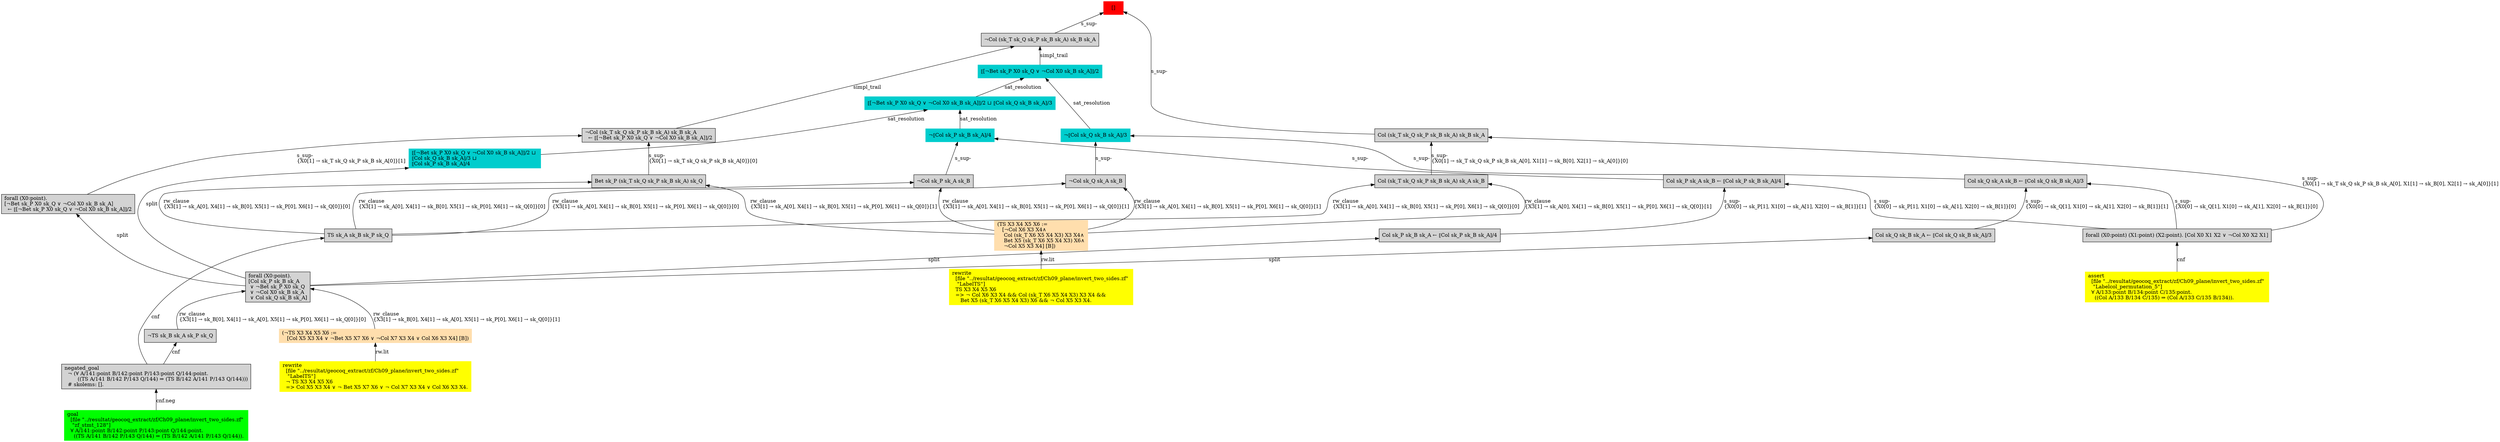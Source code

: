 digraph "unsat_graph" {
  vertex_0 [color=red, label="[]", shape=box, style=filled];
  vertex_0 -> vertex_1 [label="s_sup-\l", dir="back"];
  vertex_1 [shape=box, label="¬Col (sk_T sk_Q sk_P sk_B sk_A) sk_B sk_A\l", style=filled];
  vertex_1 -> vertex_2 [label="simpl_trail", dir="back"];
  vertex_2 [color=cyan3, shape=box, label="⟦[¬Bet sk_P X0 sk_Q ∨ ¬Col X0 sk_B sk_A]⟧/2\l", style=filled];
  vertex_2 -> vertex_3 [label="sat_resolution", dir="back"];
  vertex_3 [color=cyan3, shape=box, label="¬⟦Col sk_Q sk_B sk_A⟧/3\l", style=filled];
  vertex_3 -> vertex_4 [label="s_sup-\l", dir="back"];
  vertex_4 [shape=box, label="¬Col sk_Q sk_A sk_B\l", style=filled];
  vertex_4 -> vertex_5 [label="rw_clause\l\{X3[1] → sk_A[0], X4[1] → sk_B[0], X5[1] → sk_P[0], X6[1] → sk_Q[0]\}[1]\l", dir="back"];
  vertex_5 [color=navajowhite, shape=box, label="(TS X3 X4 X5 X6 :=\l   [¬Col X6 X3 X4∧\l    Col (sk_T X6 X5 X4 X3) X3 X4∧\l    Bet X5 (sk_T X6 X5 X4 X3) X6∧\l    ¬Col X5 X3 X4] [B])\l", style=filled];
  vertex_5 -> vertex_6 [label="rw.lit", dir="back"];
  vertex_6 [color=yellow, shape=box, label="rewrite\l  [file \"../resultat/geocoq_extract/zf/Ch09_plane/invert_two_sides.zf\" \l   \"LabelTS\"]\l  TS X3 X4 X5 X6\l  =\> ¬ Col X6 X3 X4 && Col (sk_T X6 X5 X4 X3) X3 X4 && \l     Bet X5 (sk_T X6 X5 X4 X3) X6 && ¬ Col X5 X3 X4.\l", style=filled];
  vertex_4 -> vertex_7 [label="rw_clause\l\{X3[1] → sk_A[0], X4[1] → sk_B[0], X5[1] → sk_P[0], X6[1] → sk_Q[0]\}[0]\l", dir="back"];
  vertex_7 [shape=box, label="TS sk_A sk_B sk_P sk_Q\l", style=filled];
  vertex_7 -> vertex_8 [label="cnf", dir="back"];
  vertex_8 [shape=box, label="negated_goal\l  ¬ (∀ A/141:point B/142:point P/143:point Q/144:point.\l        ((TS A/141 B/142 P/143 Q/144) ⇒ (TS B/142 A/141 P/143 Q/144)))\l  # skolems: [].\l", style=filled];
  vertex_8 -> vertex_9 [label="cnf.neg", dir="back"];
  vertex_9 [color=green, shape=box, label="goal\l  [file \"../resultat/geocoq_extract/zf/Ch09_plane/invert_two_sides.zf\" \l   \"zf_stmt_128\"]\l  ∀ A/141:point B/142:point P/143:point Q/144:point.\l    ((TS A/141 B/142 P/143 Q/144) ⇒ (TS B/142 A/141 P/143 Q/144)).\l", style=filled];
  vertex_3 -> vertex_10 [label="s_sup-\l", dir="back"];
  vertex_10 [shape=box, label="Col sk_Q sk_A sk_B ← ⟦Col sk_Q sk_B sk_A⟧/3\l", style=filled];
  vertex_10 -> vertex_11 [label="s_sup-\l\{X0[0] → sk_Q[1], X1[0] → sk_A[1], X2[0] → sk_B[1]\}[0]\l", dir="back"];
  vertex_11 [shape=box, label="forall (X0:point) (X1:point) (X2:point). [Col X0 X1 X2 ∨ ¬Col X0 X2 X1]\l", style=filled];
  vertex_11 -> vertex_12 [label="cnf", dir="back"];
  vertex_12 [color=yellow, shape=box, label="assert\l  [file \"../resultat/geocoq_extract/zf/Ch09_plane/invert_two_sides.zf\" \l   \"Labelcol_permutation_5\"]\l  ∀ A/133:point B/134:point C/135:point.\l    ((Col A/133 B/134 C/135) ⇒ (Col A/133 C/135 B/134)).\l", style=filled];
  vertex_10 -> vertex_13 [label="s_sup-\l\{X0[0] → sk_Q[1], X1[0] → sk_A[1], X2[0] → sk_B[1]\}[1]\l", dir="back"];
  vertex_13 [shape=box, label="Col sk_Q sk_B sk_A ← ⟦Col sk_Q sk_B sk_A⟧/3\l", style=filled];
  vertex_13 -> vertex_14 [label="split", dir="back"];
  vertex_14 [shape=box, label="forall (X0:point).\l[Col sk_P sk_B sk_A\l ∨ ¬Bet sk_P X0 sk_Q\l ∨ ¬Col X0 sk_B sk_A\l ∨ Col sk_Q sk_B sk_A]\l", style=filled];
  vertex_14 -> vertex_15 [label="rw_clause\l\{X3[1] → sk_B[0], X4[1] → sk_A[0], X5[1] → sk_P[0], X6[1] → sk_Q[0]\}[1]\l", dir="back"];
  vertex_15 [color=navajowhite, shape=box, label="(¬TS X3 X4 X5 X6 :=\l   [Col X5 X3 X4 ∨ ¬Bet X5 X7 X6 ∨ ¬Col X7 X3 X4 ∨ Col X6 X3 X4] [B])\l", style=filled];
  vertex_15 -> vertex_16 [label="rw.lit", dir="back"];
  vertex_16 [color=yellow, shape=box, label="rewrite\l  [file \"../resultat/geocoq_extract/zf/Ch09_plane/invert_two_sides.zf\" \l   \"LabelTS\"]\l  ¬ TS X3 X4 X5 X6\l  =\> Col X5 X3 X4 ∨ ¬ Bet X5 X7 X6 ∨ ¬ Col X7 X3 X4 ∨ Col X6 X3 X4.\l", style=filled];
  vertex_14 -> vertex_17 [label="rw_clause\l\{X3[1] → sk_B[0], X4[1] → sk_A[0], X5[1] → sk_P[0], X6[1] → sk_Q[0]\}[0]\l", dir="back"];
  vertex_17 [shape=box, label="¬TS sk_B sk_A sk_P sk_Q\l", style=filled];
  vertex_17 -> vertex_8 [label="cnf", dir="back"];
  vertex_2 -> vertex_18 [label="sat_resolution", dir="back"];
  vertex_18 [color=cyan3, shape=box, label="⟦[¬Bet sk_P X0 sk_Q ∨ ¬Col X0 sk_B sk_A]⟧/2 ⊔ ⟦Col sk_Q sk_B sk_A⟧/3\l", style=filled];
  vertex_18 -> vertex_19 [label="sat_resolution", dir="back"];
  vertex_19 [color=cyan3, shape=box, label="¬⟦Col sk_P sk_B sk_A⟧/4\l", style=filled];
  vertex_19 -> vertex_20 [label="s_sup-\l", dir="back"];
  vertex_20 [shape=box, label="¬Col sk_P sk_A sk_B\l", style=filled];
  vertex_20 -> vertex_5 [label="rw_clause\l\{X3[1] → sk_A[0], X4[1] → sk_B[0], X5[1] → sk_P[0], X6[1] → sk_Q[0]\}[1]\l", dir="back"];
  vertex_20 -> vertex_7 [label="rw_clause\l\{X3[1] → sk_A[0], X4[1] → sk_B[0], X5[1] → sk_P[0], X6[1] → sk_Q[0]\}[0]\l", dir="back"];
  vertex_19 -> vertex_21 [label="s_sup-\l", dir="back"];
  vertex_21 [shape=box, label="Col sk_P sk_A sk_B ← ⟦Col sk_P sk_B sk_A⟧/4\l", style=filled];
  vertex_21 -> vertex_11 [label="s_sup-\l\{X0[0] → sk_P[1], X1[0] → sk_A[1], X2[0] → sk_B[1]\}[0]\l", dir="back"];
  vertex_21 -> vertex_22 [label="s_sup-\l\{X0[0] → sk_P[1], X1[0] → sk_A[1], X2[0] → sk_B[1]\}[1]\l", dir="back"];
  vertex_22 [shape=box, label="Col sk_P sk_B sk_A ← ⟦Col sk_P sk_B sk_A⟧/4\l", style=filled];
  vertex_22 -> vertex_14 [label="split", dir="back"];
  vertex_18 -> vertex_23 [label="sat_resolution", dir="back"];
  vertex_23 [color=cyan3, shape=box, label="⟦[¬Bet sk_P X0 sk_Q ∨ ¬Col X0 sk_B sk_A]⟧/2 ⊔ \l⟦Col sk_Q sk_B sk_A⟧/3 ⊔ \l⟦Col sk_P sk_B sk_A⟧/4\l", style=filled];
  vertex_23 -> vertex_14 [label="split", dir="back"];
  vertex_1 -> vertex_24 [label="simpl_trail", dir="back"];
  vertex_24 [shape=box, label="¬Col (sk_T sk_Q sk_P sk_B sk_A) sk_B sk_A\l  ← ⟦[¬Bet sk_P X0 sk_Q ∨ ¬Col X0 sk_B sk_A]⟧/2\l", style=filled];
  vertex_24 -> vertex_25 [label="s_sup-\l\{X0[1] → sk_T sk_Q sk_P sk_B sk_A[0]\}[1]\l", dir="back"];
  vertex_25 [shape=box, label="forall (X0:point).\l[¬Bet sk_P X0 sk_Q ∨ ¬Col X0 sk_B sk_A]\l  ← ⟦[¬Bet sk_P X0 sk_Q ∨ ¬Col X0 sk_B sk_A]⟧/2\l", style=filled];
  vertex_25 -> vertex_14 [label="split", dir="back"];
  vertex_24 -> vertex_26 [label="s_sup-\l\{X0[1] → sk_T sk_Q sk_P sk_B sk_A[0]\}[0]\l", dir="back"];
  vertex_26 [shape=box, label="Bet sk_P (sk_T sk_Q sk_P sk_B sk_A) sk_Q\l", style=filled];
  vertex_26 -> vertex_5 [label="rw_clause\l\{X3[1] → sk_A[0], X4[1] → sk_B[0], X5[1] → sk_P[0], X6[1] → sk_Q[0]\}[1]\l", dir="back"];
  vertex_26 -> vertex_7 [label="rw_clause\l\{X3[1] → sk_A[0], X4[1] → sk_B[0], X5[1] → sk_P[0], X6[1] → sk_Q[0]\}[0]\l", dir="back"];
  vertex_0 -> vertex_27 [label="s_sup-\l", dir="back"];
  vertex_27 [shape=box, label="Col (sk_T sk_Q sk_P sk_B sk_A) sk_B sk_A\l", style=filled];
  vertex_27 -> vertex_11 [label="s_sup-\l\{X0[1] → sk_T sk_Q sk_P sk_B sk_A[0], X1[1] → sk_B[0], X2[1] → sk_A[0]\}[1]\l", dir="back"];
  vertex_27 -> vertex_28 [label="s_sup-\l\{X0[1] → sk_T sk_Q sk_P sk_B sk_A[0], X1[1] → sk_B[0], X2[1] → sk_A[0]\}[0]\l", dir="back"];
  vertex_28 [shape=box, label="Col (sk_T sk_Q sk_P sk_B sk_A) sk_A sk_B\l", style=filled];
  vertex_28 -> vertex_5 [label="rw_clause\l\{X3[1] → sk_A[0], X4[1] → sk_B[0], X5[1] → sk_P[0], X6[1] → sk_Q[0]\}[1]\l", dir="back"];
  vertex_28 -> vertex_7 [label="rw_clause\l\{X3[1] → sk_A[0], X4[1] → sk_B[0], X5[1] → sk_P[0], X6[1] → sk_Q[0]\}[0]\l", dir="back"];
  }


